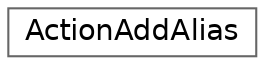 digraph "Graphical Class Hierarchy"
{
 // LATEX_PDF_SIZE
  bgcolor="transparent";
  edge [fontname=Helvetica,fontsize=14,labelfontname=Helvetica,labelfontsize=14];
  node [fontname=Helvetica,fontsize=14,shape=box,height=0.2,width=0.4];
  rankdir="LR";
  Node0 [id="Node000000",label="ActionAddAlias",height=0.2,width=0.4,color="grey40", fillcolor="white", style="filled",URL="$da/d7d/classActionAddAlias.html",tooltip=" "];
}
